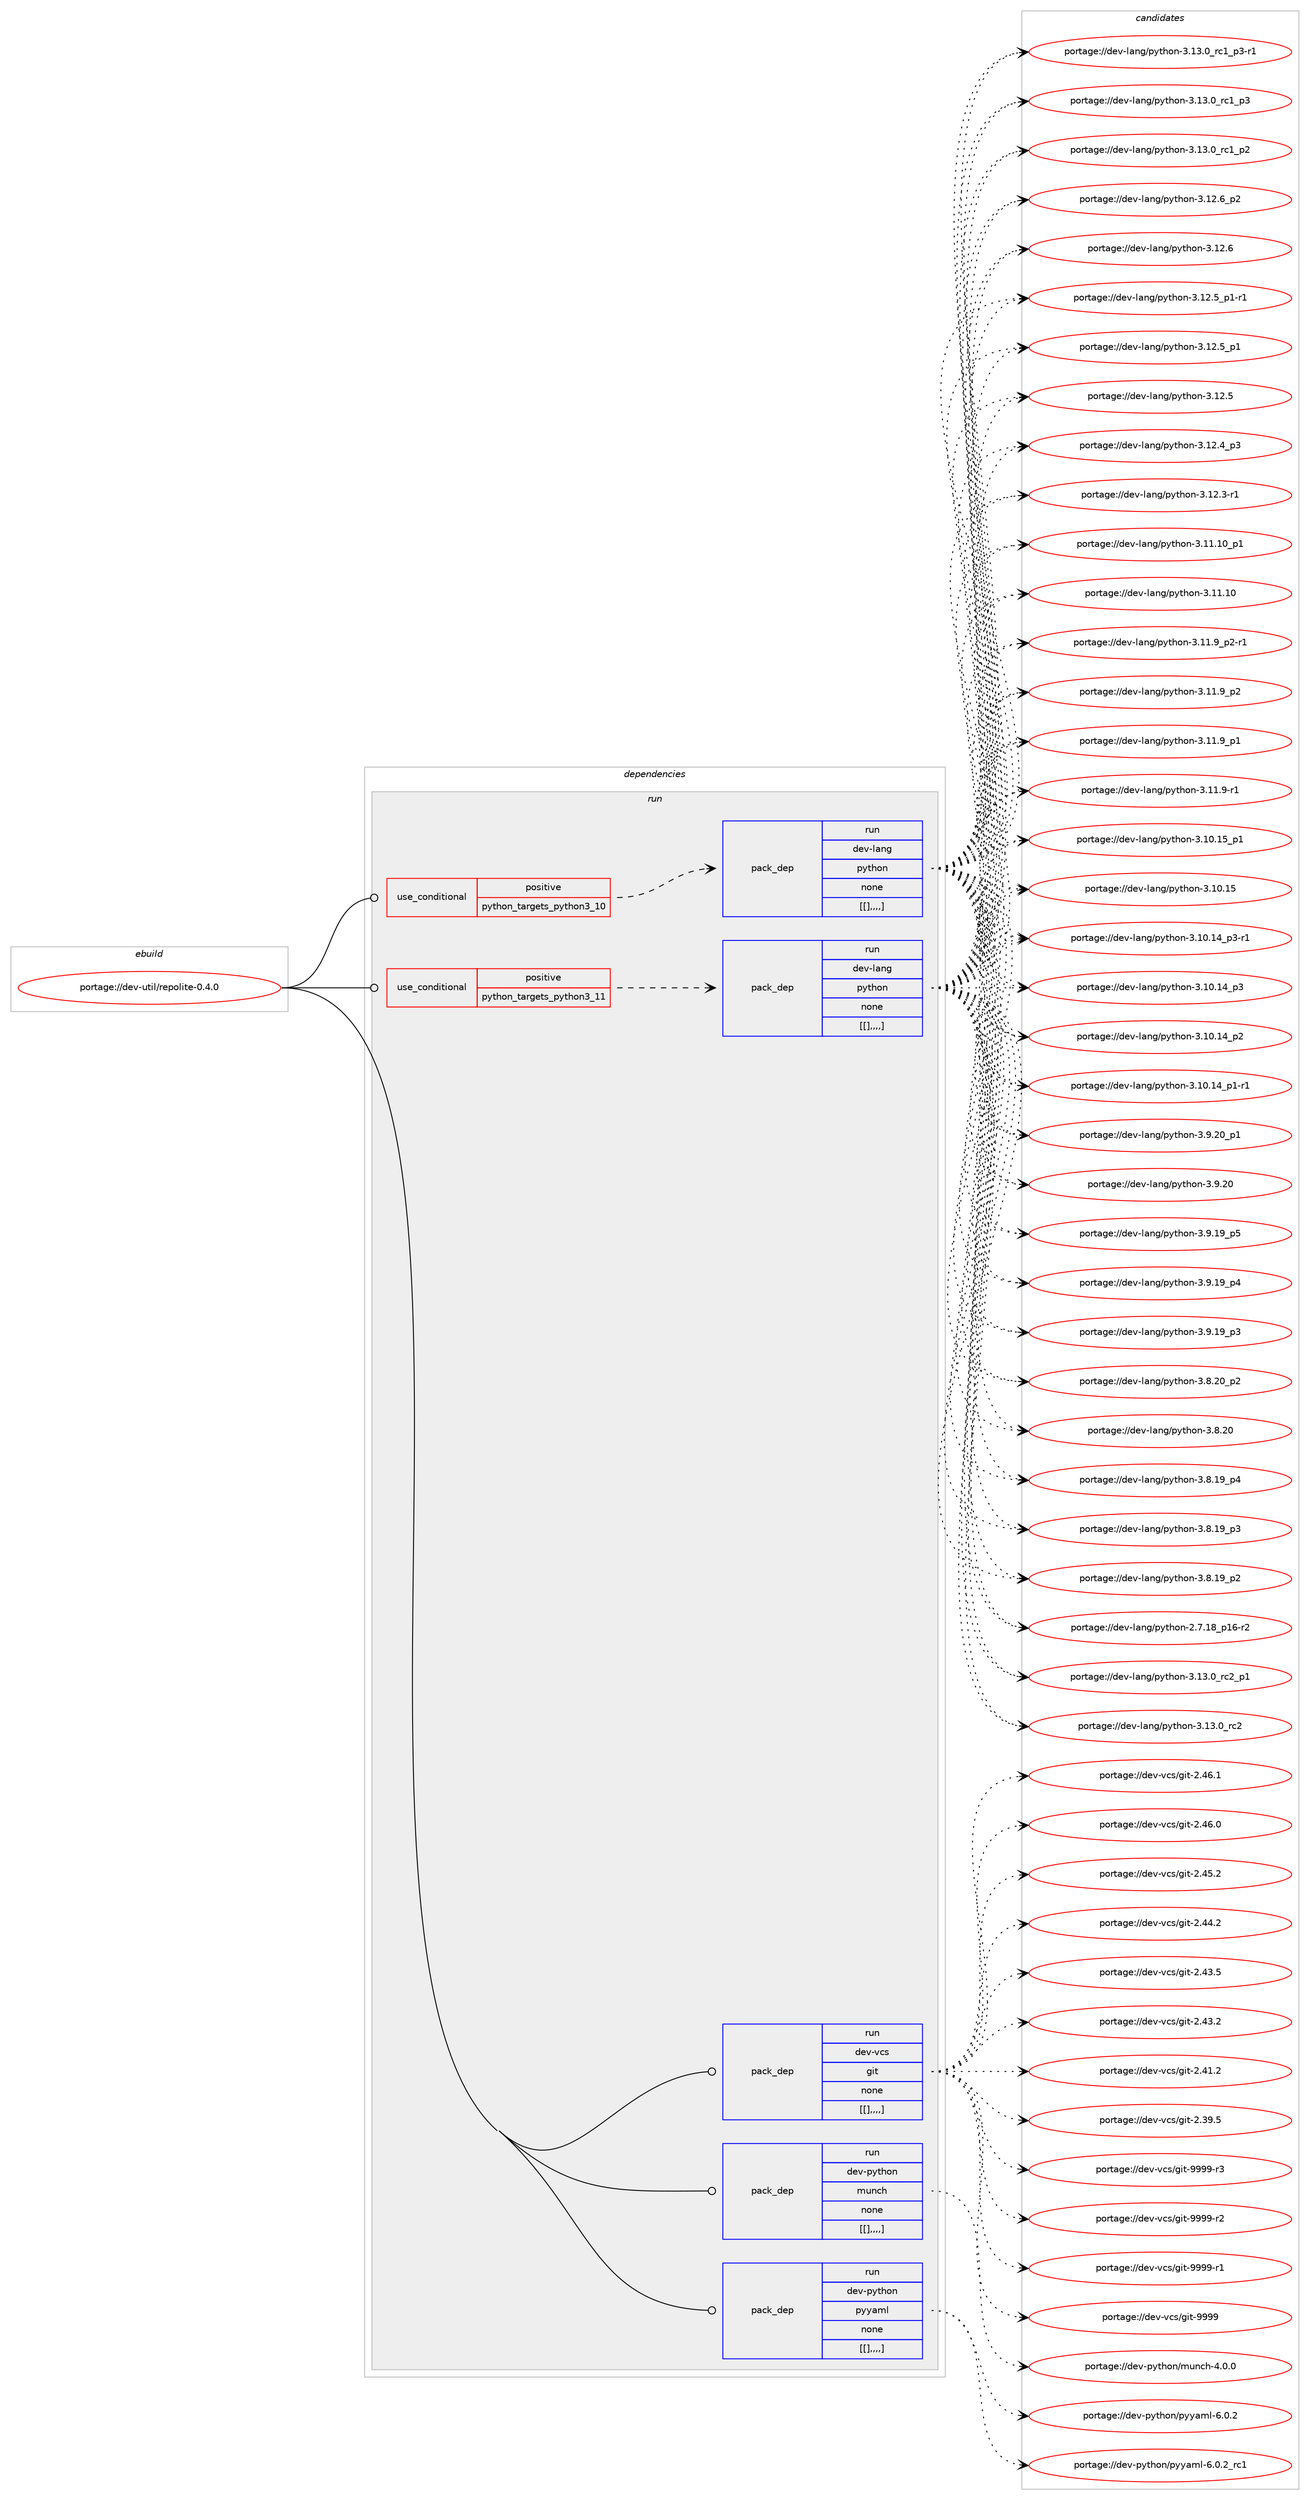 digraph prolog {

# *************
# Graph options
# *************

newrank=true;
concentrate=true;
compound=true;
graph [rankdir=LR,fontname=Helvetica,fontsize=10,ranksep=1.5];#, ranksep=2.5, nodesep=0.2];
edge  [arrowhead=vee];
node  [fontname=Helvetica,fontsize=10];

# **********
# The ebuild
# **********

subgraph cluster_leftcol {
color=gray;
label=<<i>ebuild</i>>;
id [label="portage://dev-util/repolite-0.4.0", color=red, width=4, href="../dev-util/repolite-0.4.0.svg"];
}

# ****************
# The dependencies
# ****************

subgraph cluster_midcol {
color=gray;
label=<<i>dependencies</i>>;
subgraph cluster_compile {
fillcolor="#eeeeee";
style=filled;
label=<<i>compile</i>>;
}
subgraph cluster_compileandrun {
fillcolor="#eeeeee";
style=filled;
label=<<i>compile and run</i>>;
}
subgraph cluster_run {
fillcolor="#eeeeee";
style=filled;
label=<<i>run</i>>;
subgraph cond64218 {
dependency224181 [label=<<TABLE BORDER="0" CELLBORDER="1" CELLSPACING="0" CELLPADDING="4"><TR><TD ROWSPAN="3" CELLPADDING="10">use_conditional</TD></TR><TR><TD>positive</TD></TR><TR><TD>python_targets_python3_10</TD></TR></TABLE>>, shape=none, color=red];
subgraph pack158527 {
dependency224182 [label=<<TABLE BORDER="0" CELLBORDER="1" CELLSPACING="0" CELLPADDING="4" WIDTH="220"><TR><TD ROWSPAN="6" CELLPADDING="30">pack_dep</TD></TR><TR><TD WIDTH="110">run</TD></TR><TR><TD>dev-lang</TD></TR><TR><TD>python</TD></TR><TR><TD>none</TD></TR><TR><TD>[[],,,,]</TD></TR></TABLE>>, shape=none, color=blue];
}
dependency224181:e -> dependency224182:w [weight=20,style="dashed",arrowhead="vee"];
}
id:e -> dependency224181:w [weight=20,style="solid",arrowhead="odot"];
subgraph cond64219 {
dependency224183 [label=<<TABLE BORDER="0" CELLBORDER="1" CELLSPACING="0" CELLPADDING="4"><TR><TD ROWSPAN="3" CELLPADDING="10">use_conditional</TD></TR><TR><TD>positive</TD></TR><TR><TD>python_targets_python3_11</TD></TR></TABLE>>, shape=none, color=red];
subgraph pack158528 {
dependency224184 [label=<<TABLE BORDER="0" CELLBORDER="1" CELLSPACING="0" CELLPADDING="4" WIDTH="220"><TR><TD ROWSPAN="6" CELLPADDING="30">pack_dep</TD></TR><TR><TD WIDTH="110">run</TD></TR><TR><TD>dev-lang</TD></TR><TR><TD>python</TD></TR><TR><TD>none</TD></TR><TR><TD>[[],,,,]</TD></TR></TABLE>>, shape=none, color=blue];
}
dependency224183:e -> dependency224184:w [weight=20,style="dashed",arrowhead="vee"];
}
id:e -> dependency224183:w [weight=20,style="solid",arrowhead="odot"];
subgraph pack158529 {
dependency224185 [label=<<TABLE BORDER="0" CELLBORDER="1" CELLSPACING="0" CELLPADDING="4" WIDTH="220"><TR><TD ROWSPAN="6" CELLPADDING="30">pack_dep</TD></TR><TR><TD WIDTH="110">run</TD></TR><TR><TD>dev-python</TD></TR><TR><TD>munch</TD></TR><TR><TD>none</TD></TR><TR><TD>[[],,,,]</TD></TR></TABLE>>, shape=none, color=blue];
}
id:e -> dependency224185:w [weight=20,style="solid",arrowhead="odot"];
subgraph pack158530 {
dependency224186 [label=<<TABLE BORDER="0" CELLBORDER="1" CELLSPACING="0" CELLPADDING="4" WIDTH="220"><TR><TD ROWSPAN="6" CELLPADDING="30">pack_dep</TD></TR><TR><TD WIDTH="110">run</TD></TR><TR><TD>dev-python</TD></TR><TR><TD>pyyaml</TD></TR><TR><TD>none</TD></TR><TR><TD>[[],,,,]</TD></TR></TABLE>>, shape=none, color=blue];
}
id:e -> dependency224186:w [weight=20,style="solid",arrowhead="odot"];
subgraph pack158531 {
dependency224187 [label=<<TABLE BORDER="0" CELLBORDER="1" CELLSPACING="0" CELLPADDING="4" WIDTH="220"><TR><TD ROWSPAN="6" CELLPADDING="30">pack_dep</TD></TR><TR><TD WIDTH="110">run</TD></TR><TR><TD>dev-vcs</TD></TR><TR><TD>git</TD></TR><TR><TD>none</TD></TR><TR><TD>[[],,,,]</TD></TR></TABLE>>, shape=none, color=blue];
}
id:e -> dependency224187:w [weight=20,style="solid",arrowhead="odot"];
}
}

# **************
# The candidates
# **************

subgraph cluster_choices {
rank=same;
color=gray;
label=<<i>candidates</i>>;

subgraph choice158527 {
color=black;
nodesep=1;
choice100101118451089711010347112121116104111110455146495146489511499509511249 [label="portage://dev-lang/python-3.13.0_rc2_p1", color=red, width=4,href="../dev-lang/python-3.13.0_rc2_p1.svg"];
choice10010111845108971101034711212111610411111045514649514648951149950 [label="portage://dev-lang/python-3.13.0_rc2", color=red, width=4,href="../dev-lang/python-3.13.0_rc2.svg"];
choice1001011184510897110103471121211161041111104551464951464895114994995112514511449 [label="portage://dev-lang/python-3.13.0_rc1_p3-r1", color=red, width=4,href="../dev-lang/python-3.13.0_rc1_p3-r1.svg"];
choice100101118451089711010347112121116104111110455146495146489511499499511251 [label="portage://dev-lang/python-3.13.0_rc1_p3", color=red, width=4,href="../dev-lang/python-3.13.0_rc1_p3.svg"];
choice100101118451089711010347112121116104111110455146495146489511499499511250 [label="portage://dev-lang/python-3.13.0_rc1_p2", color=red, width=4,href="../dev-lang/python-3.13.0_rc1_p2.svg"];
choice100101118451089711010347112121116104111110455146495046549511250 [label="portage://dev-lang/python-3.12.6_p2", color=red, width=4,href="../dev-lang/python-3.12.6_p2.svg"];
choice10010111845108971101034711212111610411111045514649504654 [label="portage://dev-lang/python-3.12.6", color=red, width=4,href="../dev-lang/python-3.12.6.svg"];
choice1001011184510897110103471121211161041111104551464950465395112494511449 [label="portage://dev-lang/python-3.12.5_p1-r1", color=red, width=4,href="../dev-lang/python-3.12.5_p1-r1.svg"];
choice100101118451089711010347112121116104111110455146495046539511249 [label="portage://dev-lang/python-3.12.5_p1", color=red, width=4,href="../dev-lang/python-3.12.5_p1.svg"];
choice10010111845108971101034711212111610411111045514649504653 [label="portage://dev-lang/python-3.12.5", color=red, width=4,href="../dev-lang/python-3.12.5.svg"];
choice100101118451089711010347112121116104111110455146495046529511251 [label="portage://dev-lang/python-3.12.4_p3", color=red, width=4,href="../dev-lang/python-3.12.4_p3.svg"];
choice100101118451089711010347112121116104111110455146495046514511449 [label="portage://dev-lang/python-3.12.3-r1", color=red, width=4,href="../dev-lang/python-3.12.3-r1.svg"];
choice10010111845108971101034711212111610411111045514649494649489511249 [label="portage://dev-lang/python-3.11.10_p1", color=red, width=4,href="../dev-lang/python-3.11.10_p1.svg"];
choice1001011184510897110103471121211161041111104551464949464948 [label="portage://dev-lang/python-3.11.10", color=red, width=4,href="../dev-lang/python-3.11.10.svg"];
choice1001011184510897110103471121211161041111104551464949465795112504511449 [label="portage://dev-lang/python-3.11.9_p2-r1", color=red, width=4,href="../dev-lang/python-3.11.9_p2-r1.svg"];
choice100101118451089711010347112121116104111110455146494946579511250 [label="portage://dev-lang/python-3.11.9_p2", color=red, width=4,href="../dev-lang/python-3.11.9_p2.svg"];
choice100101118451089711010347112121116104111110455146494946579511249 [label="portage://dev-lang/python-3.11.9_p1", color=red, width=4,href="../dev-lang/python-3.11.9_p1.svg"];
choice100101118451089711010347112121116104111110455146494946574511449 [label="portage://dev-lang/python-3.11.9-r1", color=red, width=4,href="../dev-lang/python-3.11.9-r1.svg"];
choice10010111845108971101034711212111610411111045514649484649539511249 [label="portage://dev-lang/python-3.10.15_p1", color=red, width=4,href="../dev-lang/python-3.10.15_p1.svg"];
choice1001011184510897110103471121211161041111104551464948464953 [label="portage://dev-lang/python-3.10.15", color=red, width=4,href="../dev-lang/python-3.10.15.svg"];
choice100101118451089711010347112121116104111110455146494846495295112514511449 [label="portage://dev-lang/python-3.10.14_p3-r1", color=red, width=4,href="../dev-lang/python-3.10.14_p3-r1.svg"];
choice10010111845108971101034711212111610411111045514649484649529511251 [label="portage://dev-lang/python-3.10.14_p3", color=red, width=4,href="../dev-lang/python-3.10.14_p3.svg"];
choice10010111845108971101034711212111610411111045514649484649529511250 [label="portage://dev-lang/python-3.10.14_p2", color=red, width=4,href="../dev-lang/python-3.10.14_p2.svg"];
choice100101118451089711010347112121116104111110455146494846495295112494511449 [label="portage://dev-lang/python-3.10.14_p1-r1", color=red, width=4,href="../dev-lang/python-3.10.14_p1-r1.svg"];
choice100101118451089711010347112121116104111110455146574650489511249 [label="portage://dev-lang/python-3.9.20_p1", color=red, width=4,href="../dev-lang/python-3.9.20_p1.svg"];
choice10010111845108971101034711212111610411111045514657465048 [label="portage://dev-lang/python-3.9.20", color=red, width=4,href="../dev-lang/python-3.9.20.svg"];
choice100101118451089711010347112121116104111110455146574649579511253 [label="portage://dev-lang/python-3.9.19_p5", color=red, width=4,href="../dev-lang/python-3.9.19_p5.svg"];
choice100101118451089711010347112121116104111110455146574649579511252 [label="portage://dev-lang/python-3.9.19_p4", color=red, width=4,href="../dev-lang/python-3.9.19_p4.svg"];
choice100101118451089711010347112121116104111110455146574649579511251 [label="portage://dev-lang/python-3.9.19_p3", color=red, width=4,href="../dev-lang/python-3.9.19_p3.svg"];
choice100101118451089711010347112121116104111110455146564650489511250 [label="portage://dev-lang/python-3.8.20_p2", color=red, width=4,href="../dev-lang/python-3.8.20_p2.svg"];
choice10010111845108971101034711212111610411111045514656465048 [label="portage://dev-lang/python-3.8.20", color=red, width=4,href="../dev-lang/python-3.8.20.svg"];
choice100101118451089711010347112121116104111110455146564649579511252 [label="portage://dev-lang/python-3.8.19_p4", color=red, width=4,href="../dev-lang/python-3.8.19_p4.svg"];
choice100101118451089711010347112121116104111110455146564649579511251 [label="portage://dev-lang/python-3.8.19_p3", color=red, width=4,href="../dev-lang/python-3.8.19_p3.svg"];
choice100101118451089711010347112121116104111110455146564649579511250 [label="portage://dev-lang/python-3.8.19_p2", color=red, width=4,href="../dev-lang/python-3.8.19_p2.svg"];
choice100101118451089711010347112121116104111110455046554649569511249544511450 [label="portage://dev-lang/python-2.7.18_p16-r2", color=red, width=4,href="../dev-lang/python-2.7.18_p16-r2.svg"];
dependency224182:e -> choice100101118451089711010347112121116104111110455146495146489511499509511249:w [style=dotted,weight="100"];
dependency224182:e -> choice10010111845108971101034711212111610411111045514649514648951149950:w [style=dotted,weight="100"];
dependency224182:e -> choice1001011184510897110103471121211161041111104551464951464895114994995112514511449:w [style=dotted,weight="100"];
dependency224182:e -> choice100101118451089711010347112121116104111110455146495146489511499499511251:w [style=dotted,weight="100"];
dependency224182:e -> choice100101118451089711010347112121116104111110455146495146489511499499511250:w [style=dotted,weight="100"];
dependency224182:e -> choice100101118451089711010347112121116104111110455146495046549511250:w [style=dotted,weight="100"];
dependency224182:e -> choice10010111845108971101034711212111610411111045514649504654:w [style=dotted,weight="100"];
dependency224182:e -> choice1001011184510897110103471121211161041111104551464950465395112494511449:w [style=dotted,weight="100"];
dependency224182:e -> choice100101118451089711010347112121116104111110455146495046539511249:w [style=dotted,weight="100"];
dependency224182:e -> choice10010111845108971101034711212111610411111045514649504653:w [style=dotted,weight="100"];
dependency224182:e -> choice100101118451089711010347112121116104111110455146495046529511251:w [style=dotted,weight="100"];
dependency224182:e -> choice100101118451089711010347112121116104111110455146495046514511449:w [style=dotted,weight="100"];
dependency224182:e -> choice10010111845108971101034711212111610411111045514649494649489511249:w [style=dotted,weight="100"];
dependency224182:e -> choice1001011184510897110103471121211161041111104551464949464948:w [style=dotted,weight="100"];
dependency224182:e -> choice1001011184510897110103471121211161041111104551464949465795112504511449:w [style=dotted,weight="100"];
dependency224182:e -> choice100101118451089711010347112121116104111110455146494946579511250:w [style=dotted,weight="100"];
dependency224182:e -> choice100101118451089711010347112121116104111110455146494946579511249:w [style=dotted,weight="100"];
dependency224182:e -> choice100101118451089711010347112121116104111110455146494946574511449:w [style=dotted,weight="100"];
dependency224182:e -> choice10010111845108971101034711212111610411111045514649484649539511249:w [style=dotted,weight="100"];
dependency224182:e -> choice1001011184510897110103471121211161041111104551464948464953:w [style=dotted,weight="100"];
dependency224182:e -> choice100101118451089711010347112121116104111110455146494846495295112514511449:w [style=dotted,weight="100"];
dependency224182:e -> choice10010111845108971101034711212111610411111045514649484649529511251:w [style=dotted,weight="100"];
dependency224182:e -> choice10010111845108971101034711212111610411111045514649484649529511250:w [style=dotted,weight="100"];
dependency224182:e -> choice100101118451089711010347112121116104111110455146494846495295112494511449:w [style=dotted,weight="100"];
dependency224182:e -> choice100101118451089711010347112121116104111110455146574650489511249:w [style=dotted,weight="100"];
dependency224182:e -> choice10010111845108971101034711212111610411111045514657465048:w [style=dotted,weight="100"];
dependency224182:e -> choice100101118451089711010347112121116104111110455146574649579511253:w [style=dotted,weight="100"];
dependency224182:e -> choice100101118451089711010347112121116104111110455146574649579511252:w [style=dotted,weight="100"];
dependency224182:e -> choice100101118451089711010347112121116104111110455146574649579511251:w [style=dotted,weight="100"];
dependency224182:e -> choice100101118451089711010347112121116104111110455146564650489511250:w [style=dotted,weight="100"];
dependency224182:e -> choice10010111845108971101034711212111610411111045514656465048:w [style=dotted,weight="100"];
dependency224182:e -> choice100101118451089711010347112121116104111110455146564649579511252:w [style=dotted,weight="100"];
dependency224182:e -> choice100101118451089711010347112121116104111110455146564649579511251:w [style=dotted,weight="100"];
dependency224182:e -> choice100101118451089711010347112121116104111110455146564649579511250:w [style=dotted,weight="100"];
dependency224182:e -> choice100101118451089711010347112121116104111110455046554649569511249544511450:w [style=dotted,weight="100"];
}
subgraph choice158528 {
color=black;
nodesep=1;
choice100101118451089711010347112121116104111110455146495146489511499509511249 [label="portage://dev-lang/python-3.13.0_rc2_p1", color=red, width=4,href="../dev-lang/python-3.13.0_rc2_p1.svg"];
choice10010111845108971101034711212111610411111045514649514648951149950 [label="portage://dev-lang/python-3.13.0_rc2", color=red, width=4,href="../dev-lang/python-3.13.0_rc2.svg"];
choice1001011184510897110103471121211161041111104551464951464895114994995112514511449 [label="portage://dev-lang/python-3.13.0_rc1_p3-r1", color=red, width=4,href="../dev-lang/python-3.13.0_rc1_p3-r1.svg"];
choice100101118451089711010347112121116104111110455146495146489511499499511251 [label="portage://dev-lang/python-3.13.0_rc1_p3", color=red, width=4,href="../dev-lang/python-3.13.0_rc1_p3.svg"];
choice100101118451089711010347112121116104111110455146495146489511499499511250 [label="portage://dev-lang/python-3.13.0_rc1_p2", color=red, width=4,href="../dev-lang/python-3.13.0_rc1_p2.svg"];
choice100101118451089711010347112121116104111110455146495046549511250 [label="portage://dev-lang/python-3.12.6_p2", color=red, width=4,href="../dev-lang/python-3.12.6_p2.svg"];
choice10010111845108971101034711212111610411111045514649504654 [label="portage://dev-lang/python-3.12.6", color=red, width=4,href="../dev-lang/python-3.12.6.svg"];
choice1001011184510897110103471121211161041111104551464950465395112494511449 [label="portage://dev-lang/python-3.12.5_p1-r1", color=red, width=4,href="../dev-lang/python-3.12.5_p1-r1.svg"];
choice100101118451089711010347112121116104111110455146495046539511249 [label="portage://dev-lang/python-3.12.5_p1", color=red, width=4,href="../dev-lang/python-3.12.5_p1.svg"];
choice10010111845108971101034711212111610411111045514649504653 [label="portage://dev-lang/python-3.12.5", color=red, width=4,href="../dev-lang/python-3.12.5.svg"];
choice100101118451089711010347112121116104111110455146495046529511251 [label="portage://dev-lang/python-3.12.4_p3", color=red, width=4,href="../dev-lang/python-3.12.4_p3.svg"];
choice100101118451089711010347112121116104111110455146495046514511449 [label="portage://dev-lang/python-3.12.3-r1", color=red, width=4,href="../dev-lang/python-3.12.3-r1.svg"];
choice10010111845108971101034711212111610411111045514649494649489511249 [label="portage://dev-lang/python-3.11.10_p1", color=red, width=4,href="../dev-lang/python-3.11.10_p1.svg"];
choice1001011184510897110103471121211161041111104551464949464948 [label="portage://dev-lang/python-3.11.10", color=red, width=4,href="../dev-lang/python-3.11.10.svg"];
choice1001011184510897110103471121211161041111104551464949465795112504511449 [label="portage://dev-lang/python-3.11.9_p2-r1", color=red, width=4,href="../dev-lang/python-3.11.9_p2-r1.svg"];
choice100101118451089711010347112121116104111110455146494946579511250 [label="portage://dev-lang/python-3.11.9_p2", color=red, width=4,href="../dev-lang/python-3.11.9_p2.svg"];
choice100101118451089711010347112121116104111110455146494946579511249 [label="portage://dev-lang/python-3.11.9_p1", color=red, width=4,href="../dev-lang/python-3.11.9_p1.svg"];
choice100101118451089711010347112121116104111110455146494946574511449 [label="portage://dev-lang/python-3.11.9-r1", color=red, width=4,href="../dev-lang/python-3.11.9-r1.svg"];
choice10010111845108971101034711212111610411111045514649484649539511249 [label="portage://dev-lang/python-3.10.15_p1", color=red, width=4,href="../dev-lang/python-3.10.15_p1.svg"];
choice1001011184510897110103471121211161041111104551464948464953 [label="portage://dev-lang/python-3.10.15", color=red, width=4,href="../dev-lang/python-3.10.15.svg"];
choice100101118451089711010347112121116104111110455146494846495295112514511449 [label="portage://dev-lang/python-3.10.14_p3-r1", color=red, width=4,href="../dev-lang/python-3.10.14_p3-r1.svg"];
choice10010111845108971101034711212111610411111045514649484649529511251 [label="portage://dev-lang/python-3.10.14_p3", color=red, width=4,href="../dev-lang/python-3.10.14_p3.svg"];
choice10010111845108971101034711212111610411111045514649484649529511250 [label="portage://dev-lang/python-3.10.14_p2", color=red, width=4,href="../dev-lang/python-3.10.14_p2.svg"];
choice100101118451089711010347112121116104111110455146494846495295112494511449 [label="portage://dev-lang/python-3.10.14_p1-r1", color=red, width=4,href="../dev-lang/python-3.10.14_p1-r1.svg"];
choice100101118451089711010347112121116104111110455146574650489511249 [label="portage://dev-lang/python-3.9.20_p1", color=red, width=4,href="../dev-lang/python-3.9.20_p1.svg"];
choice10010111845108971101034711212111610411111045514657465048 [label="portage://dev-lang/python-3.9.20", color=red, width=4,href="../dev-lang/python-3.9.20.svg"];
choice100101118451089711010347112121116104111110455146574649579511253 [label="portage://dev-lang/python-3.9.19_p5", color=red, width=4,href="../dev-lang/python-3.9.19_p5.svg"];
choice100101118451089711010347112121116104111110455146574649579511252 [label="portage://dev-lang/python-3.9.19_p4", color=red, width=4,href="../dev-lang/python-3.9.19_p4.svg"];
choice100101118451089711010347112121116104111110455146574649579511251 [label="portage://dev-lang/python-3.9.19_p3", color=red, width=4,href="../dev-lang/python-3.9.19_p3.svg"];
choice100101118451089711010347112121116104111110455146564650489511250 [label="portage://dev-lang/python-3.8.20_p2", color=red, width=4,href="../dev-lang/python-3.8.20_p2.svg"];
choice10010111845108971101034711212111610411111045514656465048 [label="portage://dev-lang/python-3.8.20", color=red, width=4,href="../dev-lang/python-3.8.20.svg"];
choice100101118451089711010347112121116104111110455146564649579511252 [label="portage://dev-lang/python-3.8.19_p4", color=red, width=4,href="../dev-lang/python-3.8.19_p4.svg"];
choice100101118451089711010347112121116104111110455146564649579511251 [label="portage://dev-lang/python-3.8.19_p3", color=red, width=4,href="../dev-lang/python-3.8.19_p3.svg"];
choice100101118451089711010347112121116104111110455146564649579511250 [label="portage://dev-lang/python-3.8.19_p2", color=red, width=4,href="../dev-lang/python-3.8.19_p2.svg"];
choice100101118451089711010347112121116104111110455046554649569511249544511450 [label="portage://dev-lang/python-2.7.18_p16-r2", color=red, width=4,href="../dev-lang/python-2.7.18_p16-r2.svg"];
dependency224184:e -> choice100101118451089711010347112121116104111110455146495146489511499509511249:w [style=dotted,weight="100"];
dependency224184:e -> choice10010111845108971101034711212111610411111045514649514648951149950:w [style=dotted,weight="100"];
dependency224184:e -> choice1001011184510897110103471121211161041111104551464951464895114994995112514511449:w [style=dotted,weight="100"];
dependency224184:e -> choice100101118451089711010347112121116104111110455146495146489511499499511251:w [style=dotted,weight="100"];
dependency224184:e -> choice100101118451089711010347112121116104111110455146495146489511499499511250:w [style=dotted,weight="100"];
dependency224184:e -> choice100101118451089711010347112121116104111110455146495046549511250:w [style=dotted,weight="100"];
dependency224184:e -> choice10010111845108971101034711212111610411111045514649504654:w [style=dotted,weight="100"];
dependency224184:e -> choice1001011184510897110103471121211161041111104551464950465395112494511449:w [style=dotted,weight="100"];
dependency224184:e -> choice100101118451089711010347112121116104111110455146495046539511249:w [style=dotted,weight="100"];
dependency224184:e -> choice10010111845108971101034711212111610411111045514649504653:w [style=dotted,weight="100"];
dependency224184:e -> choice100101118451089711010347112121116104111110455146495046529511251:w [style=dotted,weight="100"];
dependency224184:e -> choice100101118451089711010347112121116104111110455146495046514511449:w [style=dotted,weight="100"];
dependency224184:e -> choice10010111845108971101034711212111610411111045514649494649489511249:w [style=dotted,weight="100"];
dependency224184:e -> choice1001011184510897110103471121211161041111104551464949464948:w [style=dotted,weight="100"];
dependency224184:e -> choice1001011184510897110103471121211161041111104551464949465795112504511449:w [style=dotted,weight="100"];
dependency224184:e -> choice100101118451089711010347112121116104111110455146494946579511250:w [style=dotted,weight="100"];
dependency224184:e -> choice100101118451089711010347112121116104111110455146494946579511249:w [style=dotted,weight="100"];
dependency224184:e -> choice100101118451089711010347112121116104111110455146494946574511449:w [style=dotted,weight="100"];
dependency224184:e -> choice10010111845108971101034711212111610411111045514649484649539511249:w [style=dotted,weight="100"];
dependency224184:e -> choice1001011184510897110103471121211161041111104551464948464953:w [style=dotted,weight="100"];
dependency224184:e -> choice100101118451089711010347112121116104111110455146494846495295112514511449:w [style=dotted,weight="100"];
dependency224184:e -> choice10010111845108971101034711212111610411111045514649484649529511251:w [style=dotted,weight="100"];
dependency224184:e -> choice10010111845108971101034711212111610411111045514649484649529511250:w [style=dotted,weight="100"];
dependency224184:e -> choice100101118451089711010347112121116104111110455146494846495295112494511449:w [style=dotted,weight="100"];
dependency224184:e -> choice100101118451089711010347112121116104111110455146574650489511249:w [style=dotted,weight="100"];
dependency224184:e -> choice10010111845108971101034711212111610411111045514657465048:w [style=dotted,weight="100"];
dependency224184:e -> choice100101118451089711010347112121116104111110455146574649579511253:w [style=dotted,weight="100"];
dependency224184:e -> choice100101118451089711010347112121116104111110455146574649579511252:w [style=dotted,weight="100"];
dependency224184:e -> choice100101118451089711010347112121116104111110455146574649579511251:w [style=dotted,weight="100"];
dependency224184:e -> choice100101118451089711010347112121116104111110455146564650489511250:w [style=dotted,weight="100"];
dependency224184:e -> choice10010111845108971101034711212111610411111045514656465048:w [style=dotted,weight="100"];
dependency224184:e -> choice100101118451089711010347112121116104111110455146564649579511252:w [style=dotted,weight="100"];
dependency224184:e -> choice100101118451089711010347112121116104111110455146564649579511251:w [style=dotted,weight="100"];
dependency224184:e -> choice100101118451089711010347112121116104111110455146564649579511250:w [style=dotted,weight="100"];
dependency224184:e -> choice100101118451089711010347112121116104111110455046554649569511249544511450:w [style=dotted,weight="100"];
}
subgraph choice158529 {
color=black;
nodesep=1;
choice100101118451121211161041111104710911711099104455246484648 [label="portage://dev-python/munch-4.0.0", color=red, width=4,href="../dev-python/munch-4.0.0.svg"];
dependency224185:e -> choice100101118451121211161041111104710911711099104455246484648:w [style=dotted,weight="100"];
}
subgraph choice158530 {
color=black;
nodesep=1;
choice100101118451121211161041111104711212112197109108455446484650951149949 [label="portage://dev-python/pyyaml-6.0.2_rc1", color=red, width=4,href="../dev-python/pyyaml-6.0.2_rc1.svg"];
choice100101118451121211161041111104711212112197109108455446484650 [label="portage://dev-python/pyyaml-6.0.2", color=red, width=4,href="../dev-python/pyyaml-6.0.2.svg"];
dependency224186:e -> choice100101118451121211161041111104711212112197109108455446484650951149949:w [style=dotted,weight="100"];
dependency224186:e -> choice100101118451121211161041111104711212112197109108455446484650:w [style=dotted,weight="100"];
}
subgraph choice158531 {
color=black;
nodesep=1;
choice10010111845118991154710310511645575757574511451 [label="portage://dev-vcs/git-9999-r3", color=red, width=4,href="../dev-vcs/git-9999-r3.svg"];
choice10010111845118991154710310511645575757574511450 [label="portage://dev-vcs/git-9999-r2", color=red, width=4,href="../dev-vcs/git-9999-r2.svg"];
choice10010111845118991154710310511645575757574511449 [label="portage://dev-vcs/git-9999-r1", color=red, width=4,href="../dev-vcs/git-9999-r1.svg"];
choice1001011184511899115471031051164557575757 [label="portage://dev-vcs/git-9999", color=red, width=4,href="../dev-vcs/git-9999.svg"];
choice10010111845118991154710310511645504652544649 [label="portage://dev-vcs/git-2.46.1", color=red, width=4,href="../dev-vcs/git-2.46.1.svg"];
choice10010111845118991154710310511645504652544648 [label="portage://dev-vcs/git-2.46.0", color=red, width=4,href="../dev-vcs/git-2.46.0.svg"];
choice10010111845118991154710310511645504652534650 [label="portage://dev-vcs/git-2.45.2", color=red, width=4,href="../dev-vcs/git-2.45.2.svg"];
choice10010111845118991154710310511645504652524650 [label="portage://dev-vcs/git-2.44.2", color=red, width=4,href="../dev-vcs/git-2.44.2.svg"];
choice10010111845118991154710310511645504652514653 [label="portage://dev-vcs/git-2.43.5", color=red, width=4,href="../dev-vcs/git-2.43.5.svg"];
choice10010111845118991154710310511645504652514650 [label="portage://dev-vcs/git-2.43.2", color=red, width=4,href="../dev-vcs/git-2.43.2.svg"];
choice10010111845118991154710310511645504652494650 [label="portage://dev-vcs/git-2.41.2", color=red, width=4,href="../dev-vcs/git-2.41.2.svg"];
choice10010111845118991154710310511645504651574653 [label="portage://dev-vcs/git-2.39.5", color=red, width=4,href="../dev-vcs/git-2.39.5.svg"];
dependency224187:e -> choice10010111845118991154710310511645575757574511451:w [style=dotted,weight="100"];
dependency224187:e -> choice10010111845118991154710310511645575757574511450:w [style=dotted,weight="100"];
dependency224187:e -> choice10010111845118991154710310511645575757574511449:w [style=dotted,weight="100"];
dependency224187:e -> choice1001011184511899115471031051164557575757:w [style=dotted,weight="100"];
dependency224187:e -> choice10010111845118991154710310511645504652544649:w [style=dotted,weight="100"];
dependency224187:e -> choice10010111845118991154710310511645504652544648:w [style=dotted,weight="100"];
dependency224187:e -> choice10010111845118991154710310511645504652534650:w [style=dotted,weight="100"];
dependency224187:e -> choice10010111845118991154710310511645504652524650:w [style=dotted,weight="100"];
dependency224187:e -> choice10010111845118991154710310511645504652514653:w [style=dotted,weight="100"];
dependency224187:e -> choice10010111845118991154710310511645504652514650:w [style=dotted,weight="100"];
dependency224187:e -> choice10010111845118991154710310511645504652494650:w [style=dotted,weight="100"];
dependency224187:e -> choice10010111845118991154710310511645504651574653:w [style=dotted,weight="100"];
}
}

}
